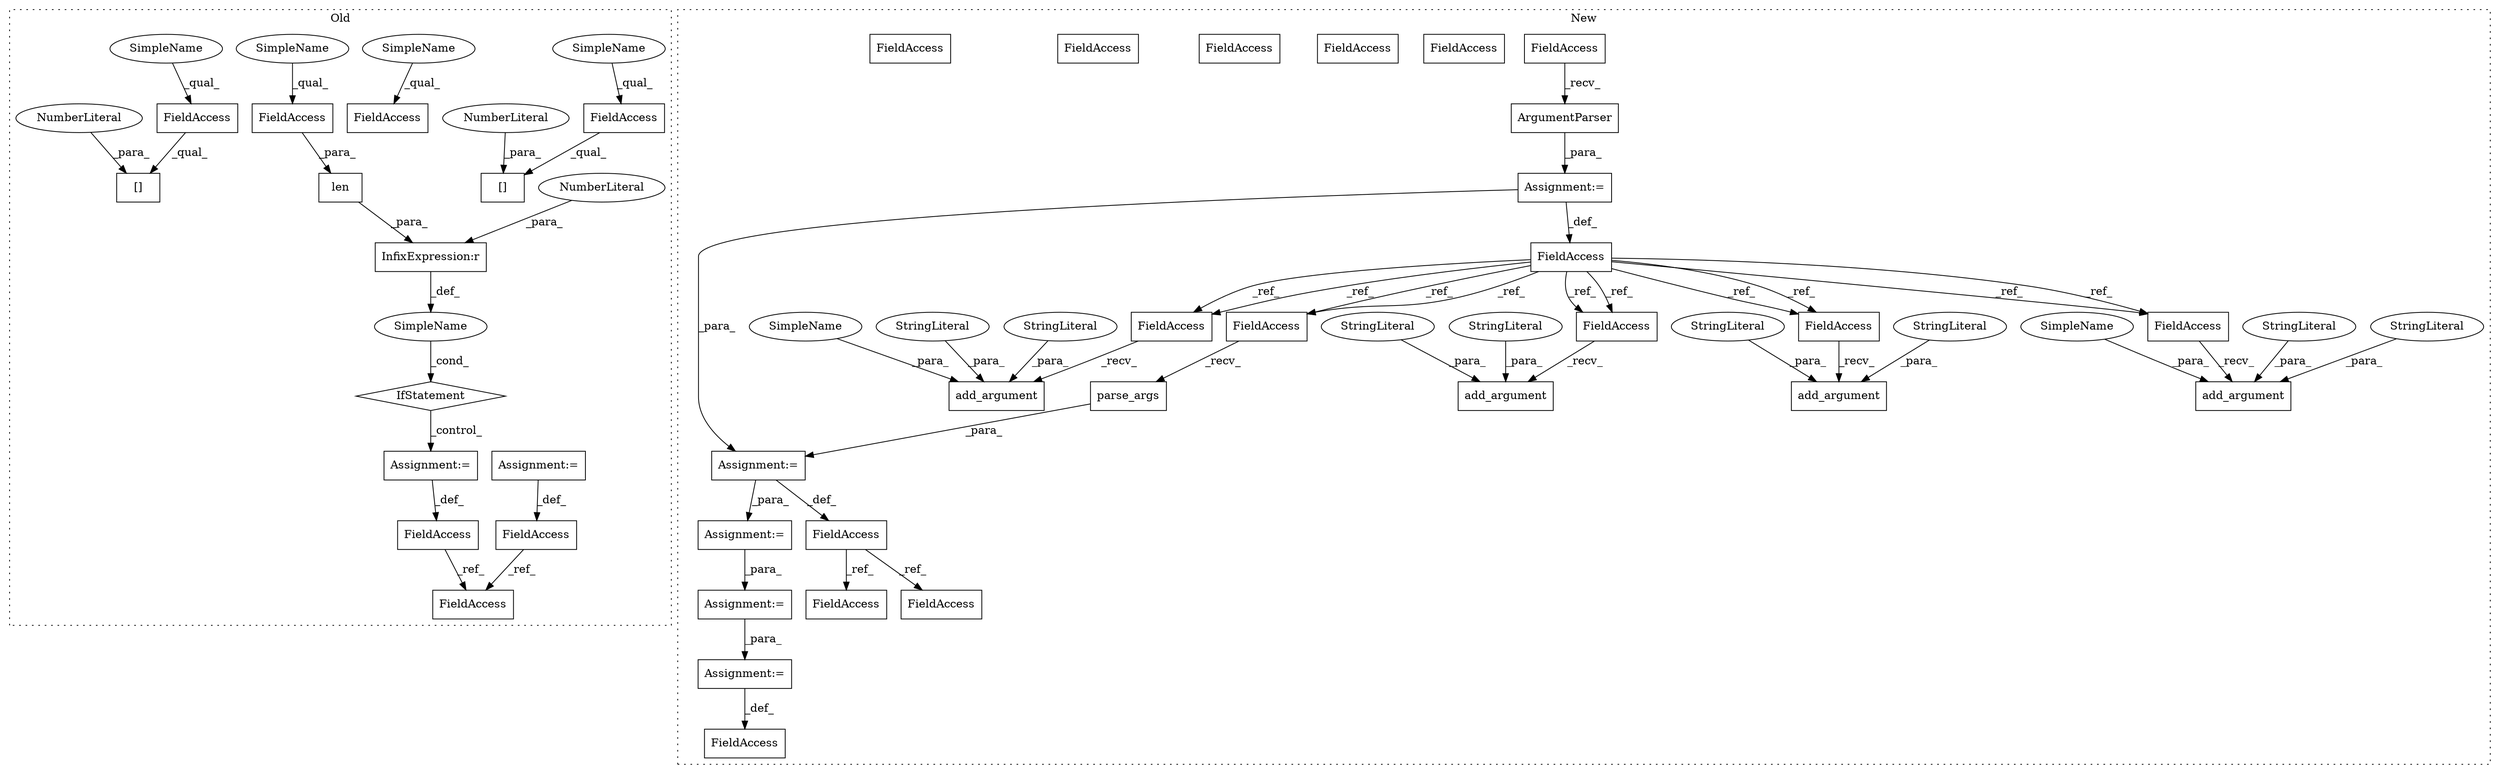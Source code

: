 digraph G {
subgraph cluster0 {
1 [label="len" a="32" s="2149,2161" l="4,1" shape="box"];
5 [label="InfixExpression:r" a="27" s="2162" l="3" shape="box"];
6 [label="NumberLiteral" a="34" s="2165" l="1" shape="ellipse"];
7 [label="IfStatement" a="25" s="2145,2166" l="4,2" shape="diamond"];
19 [label="FieldAccess" a="22" s="2153" l="8" shape="box"];
20 [label="FieldAccess" a="22" s="2186" l="8" shape="box"];
21 [label="FieldAccess" a="22" s="2073" l="8" shape="box"];
22 [label="[]" a="2" s="2073,2083" l="9,1" shape="box"];
23 [label="NumberLiteral" a="34" s="2082" l="1" shape="ellipse"];
24 [label="FieldAccess" a="22" s="2111" l="8" shape="box"];
25 [label="[]" a="2" s="2111,2121" l="9,1" shape="box"];
26 [label="NumberLiteral" a="34" s="2120" l="1" shape="ellipse"];
41 [label="SimpleName" a="42" s="" l="" shape="ellipse"];
42 [label="Assignment:=" a="7" s="2181" l="1" shape="box"];
43 [label="FieldAccess" a="22" s="2178" l="3" shape="box"];
44 [label="FieldAccess" a="22" s="2372" l="3" shape="box"];
45 [label="FieldAccess" a="22" s="2131" l="3" shape="box"];
46 [label="Assignment:=" a="7" s="2134" l="1" shape="box"];
49 [label="SimpleName" a="42" s="2186" l="3" shape="ellipse"];
50 [label="SimpleName" a="42" s="2153" l="3" shape="ellipse"];
51 [label="SimpleName" a="42" s="2111" l="3" shape="ellipse"];
52 [label="SimpleName" a="42" s="2073" l="3" shape="ellipse"];
label = "Old";
style="dotted";
}
subgraph cluster1 {
2 [label="add_argument" a="32" s="2234,2298" l="13,1" shape="box"];
3 [label="StringLiteral" a="45" s="2268" l="30" shape="ellipse"];
4 [label="StringLiteral" a="45" s="2247" l="10" shape="ellipse"];
8 [label="ArgumentParser" a="32" s="2127" l="16" shape="box"];
9 [label="parse_args" a="32" s="2496" l="12" shape="box"];
10 [label="Assignment:=" a="7" s="2117" l="1" shape="box"];
11 [label="Assignment:=" a="7" s="2610" l="47" shape="box"];
12 [label="add_argument" a="32" s="2314,2370" l="13,1" shape="box"];
13 [label="StringLiteral" a="45" s="2345" l="25" shape="ellipse"];
14 [label="StringLiteral" a="45" s="2327" l="10" shape="ellipse"];
15 [label="add_argument" a="32" s="2386,2475" l="13,1" shape="box"];
16 [label="StringLiteral" a="45" s="2399" l="7" shape="ellipse"];
17 [label="StringLiteral" a="45" s="2414" l="61" shape="ellipse"];
18 [label="Assignment:=" a="7" s="2863" l="44" shape="box"];
27 [label="FieldAccess" a="22" s="2721" l="11" shape="box"];
28 [label="FieldAccess" a="22" s="2118" l="8" shape="box"];
29 [label="add_argument" a="32" s="2158,2218" l="13,1" shape="box"];
30 [label="StringLiteral" a="45" s="2192" l="26" shape="ellipse"];
31 [label="StringLiteral" a="45" s="2171" l="10" shape="ellipse"];
32 [label="FieldAccess" a="22" s="2307" l="6" shape="box"];
33 [label="FieldAccess" a="22" s="2111" l="6" shape="box"];
34 [label="FieldAccess" a="22" s="2227" l="6" shape="box"];
35 [label="FieldAccess" a="22" s="2489" l="6" shape="box"];
36 [label="FieldAccess" a="22" s="2484" l="4" shape="box"];
37 [label="FieldAccess" a="22" s="2776" l="4" shape="box"];
38 [label="FieldAccess" a="22" s="2151" l="6" shape="box"];
39 [label="FieldAccess" a="22" s="2624" l="4" shape="box"];
40 [label="FieldAccess" a="22" s="2379" l="6" shape="box"];
47 [label="Assignment:=" a="7" s="2732" l="1" shape="box"];
48 [label="Assignment:=" a="7" s="2488" l="1" shape="box"];
53 [label="FieldAccess" a="22" s="2489" l="6" shape="box"];
54 [label="FieldAccess" a="22" s="2151" l="6" shape="box"];
55 [label="FieldAccess" a="22" s="2379" l="6" shape="box"];
56 [label="FieldAccess" a="22" s="2307" l="6" shape="box"];
57 [label="FieldAccess" a="22" s="2227" l="6" shape="box"];
58 [label="SimpleName" a="42" s="2258" l="4" shape="ellipse"];
59 [label="SimpleName" a="42" s="2182" l="4" shape="ellipse"];
label = "New";
style="dotted";
}
1 -> 5 [label="_para_"];
3 -> 2 [label="_para_"];
4 -> 2 [label="_para_"];
5 -> 41 [label="_def_"];
6 -> 5 [label="_para_"];
7 -> 42 [label="_control_"];
8 -> 10 [label="_para_"];
9 -> 48 [label="_para_"];
10 -> 33 [label="_def_"];
10 -> 48 [label="_para_"];
11 -> 18 [label="_para_"];
13 -> 12 [label="_para_"];
14 -> 12 [label="_para_"];
16 -> 15 [label="_para_"];
17 -> 15 [label="_para_"];
18 -> 47 [label="_para_"];
19 -> 1 [label="_para_"];
21 -> 22 [label="_qual_"];
23 -> 22 [label="_para_"];
24 -> 25 [label="_qual_"];
26 -> 25 [label="_para_"];
28 -> 8 [label="_recv_"];
30 -> 29 [label="_para_"];
31 -> 29 [label="_para_"];
33 -> 53 [label="_ref_"];
33 -> 55 [label="_ref_"];
33 -> 53 [label="_ref_"];
33 -> 54 [label="_ref_"];
33 -> 54 [label="_ref_"];
33 -> 56 [label="_ref_"];
33 -> 55 [label="_ref_"];
33 -> 56 [label="_ref_"];
33 -> 57 [label="_ref_"];
33 -> 57 [label="_ref_"];
36 -> 39 [label="_ref_"];
36 -> 37 [label="_ref_"];
41 -> 7 [label="_cond_"];
42 -> 43 [label="_def_"];
43 -> 44 [label="_ref_"];
45 -> 44 [label="_ref_"];
46 -> 45 [label="_def_"];
47 -> 27 [label="_def_"];
48 -> 11 [label="_para_"];
48 -> 36 [label="_def_"];
49 -> 20 [label="_qual_"];
50 -> 19 [label="_qual_"];
51 -> 24 [label="_qual_"];
52 -> 21 [label="_qual_"];
53 -> 9 [label="_recv_"];
54 -> 29 [label="_recv_"];
55 -> 15 [label="_recv_"];
56 -> 12 [label="_recv_"];
57 -> 2 [label="_recv_"];
58 -> 2 [label="_para_"];
59 -> 29 [label="_para_"];
}